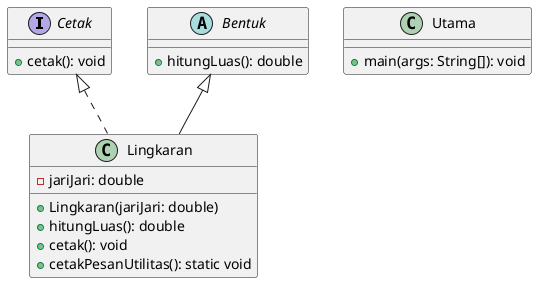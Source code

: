 @startuml bentuk lingkaran

interface Cetak {
    +cetak(): void
}

abstract class Bentuk {
    +hitungLuas(): double
}

class Lingkaran {
    -jariJari: double
    +Lingkaran(jariJari: double)
    +hitungLuas(): double
    +cetak(): void
    +cetakPesanUtilitas(): static void
}

Bentuk <|-- Lingkaran
Cetak <|.. Lingkaran

class Utama {
    +main(args: String[]): void
}

@enduml
